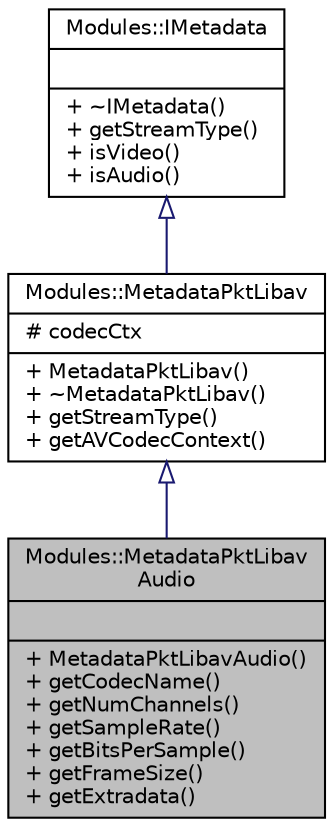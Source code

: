 digraph "Modules::MetadataPktLibavAudio"
{
 // INTERACTIVE_SVG=YES
  edge [fontname="Helvetica",fontsize="10",labelfontname="Helvetica",labelfontsize="10"];
  node [fontname="Helvetica",fontsize="10",shape=record];
  Node1 [label="{Modules::MetadataPktLibav\lAudio\n||+ MetadataPktLibavAudio()\l+ getCodecName()\l+ getNumChannels()\l+ getSampleRate()\l+ getBitsPerSample()\l+ getFrameSize()\l+ getExtradata()\l}",height=0.2,width=0.4,color="black", fillcolor="grey75", style="filled", fontcolor="black"];
  Node2 -> Node1 [dir="back",color="midnightblue",fontsize="10",style="solid",arrowtail="onormal",fontname="Helvetica"];
  Node2 [label="{Modules::MetadataPktLibav\n|# codecCtx\l|+ MetadataPktLibav()\l+ ~MetadataPktLibav()\l+ getStreamType()\l+ getAVCodecContext()\l}",height=0.2,width=0.4,color="black", fillcolor="white", style="filled",URL="$class_modules_1_1_metadata_pkt_libav.html"];
  Node3 -> Node2 [dir="back",color="midnightblue",fontsize="10",style="solid",arrowtail="onormal",fontname="Helvetica"];
  Node3 [label="{Modules::IMetadata\n||+ ~IMetadata()\l+ getStreamType()\l+ isVideo()\l+ isAudio()\l}",height=0.2,width=0.4,color="black", fillcolor="white", style="filled",URL="$struct_modules_1_1_i_metadata.html"];
}

